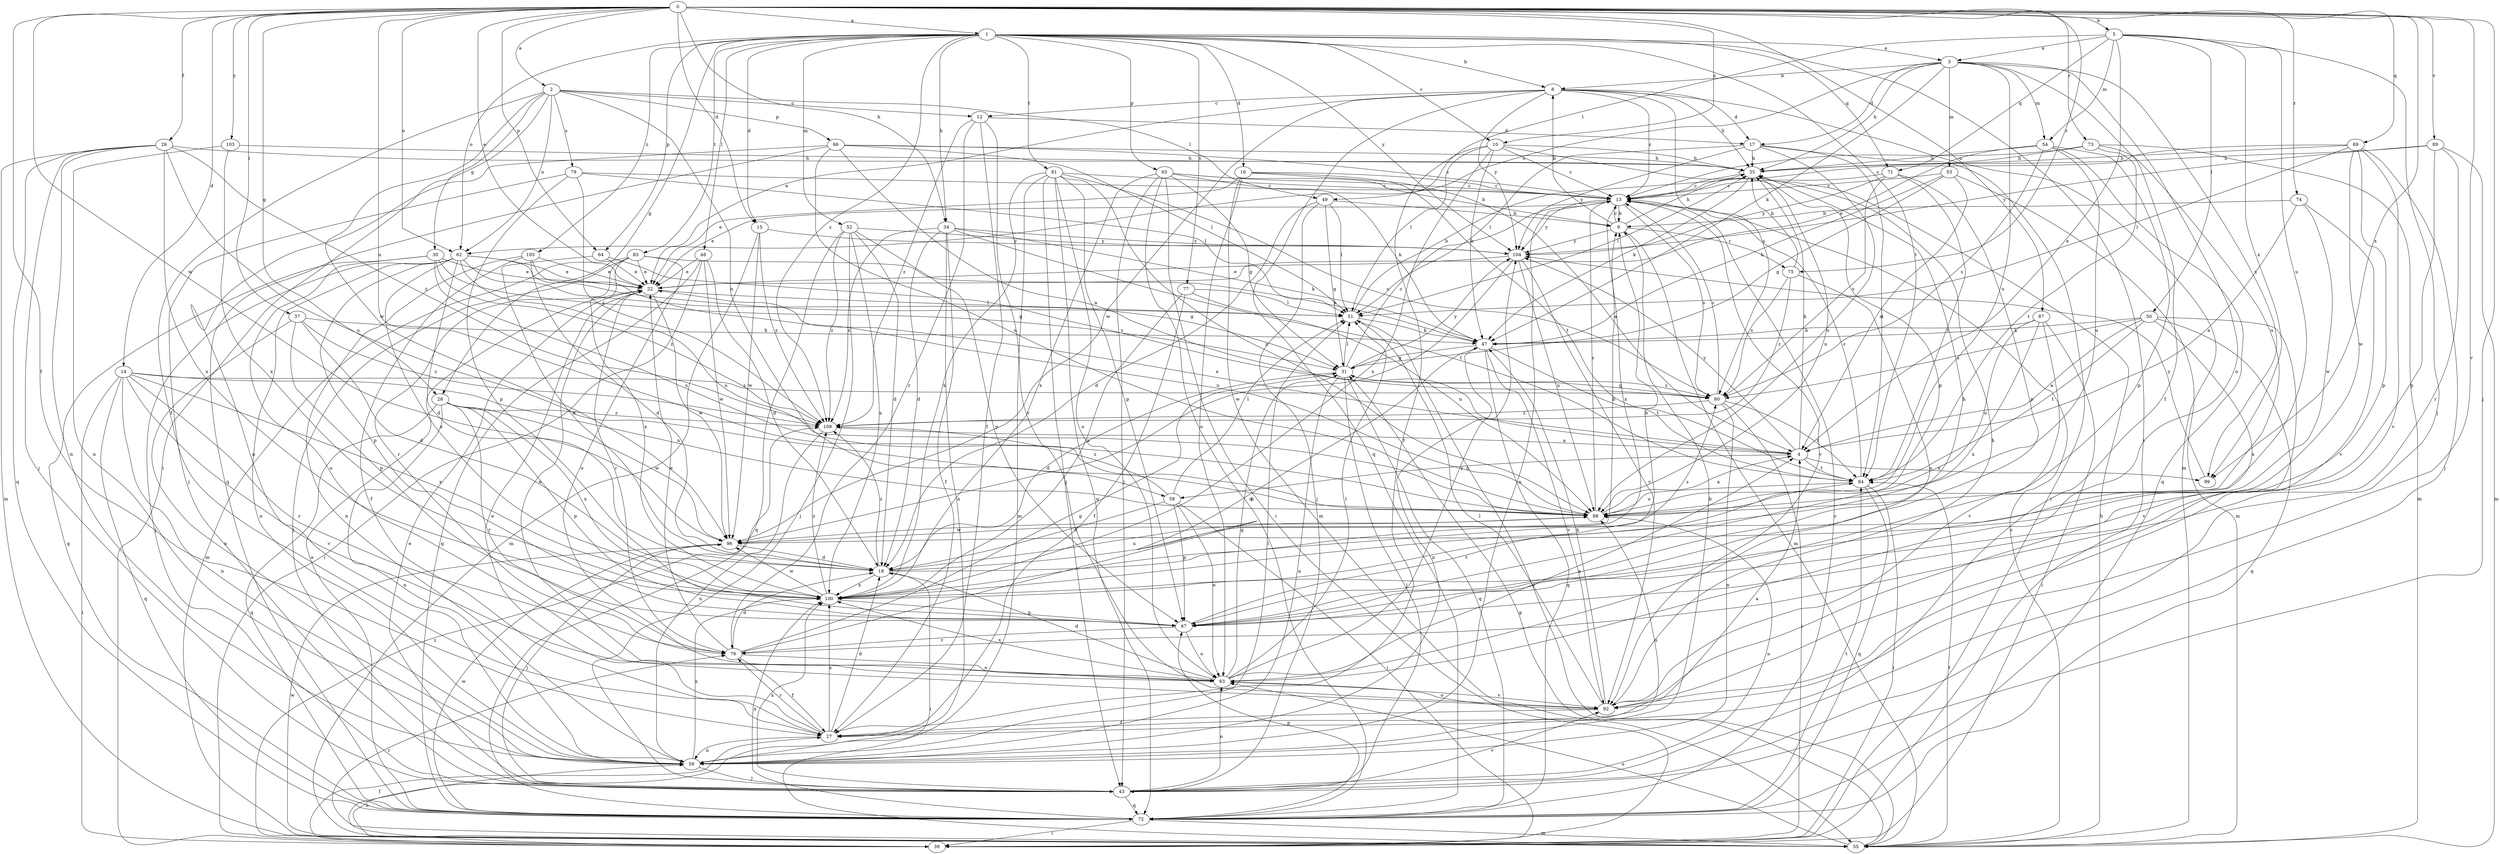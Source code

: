strict digraph  {
0;
1;
2;
3;
4;
5;
8;
9;
10;
12;
13;
14;
15;
16;
17;
18;
22;
26;
27;
28;
30;
31;
34;
35;
37;
39;
43;
47;
48;
49;
50;
51;
52;
53;
54;
55;
58;
59;
62;
63;
64;
65;
66;
67;
69;
71;
72;
73;
74;
75;
76;
77;
79;
80;
81;
83;
84;
87;
88;
89;
92;
96;
99;
100;
103;
104;
105;
109;
0 -> 1  [label=a];
0 -> 2  [label=a];
0 -> 5  [label=b];
0 -> 10  [label=c];
0 -> 14  [label=d];
0 -> 15  [label=d];
0 -> 22  [label=e];
0 -> 26  [label=f];
0 -> 27  [label=f];
0 -> 28  [label=g];
0 -> 34  [label=h];
0 -> 37  [label=i];
0 -> 43  [label=j];
0 -> 62  [label=o];
0 -> 64  [label=p];
0 -> 69  [label=q];
0 -> 73  [label=r];
0 -> 74  [label=r];
0 -> 75  [label=r];
0 -> 87  [label=u];
0 -> 88  [label=u];
0 -> 89  [label=v];
0 -> 92  [label=v];
0 -> 96  [label=w];
0 -> 99  [label=x];
0 -> 103  [label=y];
1 -> 3  [label=a];
1 -> 8  [label=b];
1 -> 10  [label=c];
1 -> 15  [label=d];
1 -> 16  [label=d];
1 -> 28  [label=g];
1 -> 34  [label=h];
1 -> 39  [label=i];
1 -> 48  [label=l];
1 -> 52  [label=m];
1 -> 62  [label=o];
1 -> 64  [label=p];
1 -> 65  [label=p];
1 -> 71  [label=q];
1 -> 77  [label=s];
1 -> 81  [label=t];
1 -> 83  [label=t];
1 -> 84  [label=t];
1 -> 104  [label=y];
1 -> 105  [label=z];
1 -> 109  [label=z];
2 -> 12  [label=c];
2 -> 27  [label=f];
2 -> 30  [label=g];
2 -> 39  [label=i];
2 -> 49  [label=l];
2 -> 58  [label=n];
2 -> 62  [label=o];
2 -> 66  [label=p];
2 -> 79  [label=s];
2 -> 96  [label=w];
3 -> 8  [label=b];
3 -> 17  [label=d];
3 -> 27  [label=f];
3 -> 35  [label=h];
3 -> 47  [label=k];
3 -> 53  [label=m];
3 -> 54  [label=m];
3 -> 62  [label=o];
3 -> 63  [label=o];
3 -> 88  [label=u];
3 -> 99  [label=x];
4 -> 22  [label=e];
4 -> 35  [label=h];
4 -> 58  [label=n];
4 -> 84  [label=t];
4 -> 99  [label=x];
4 -> 104  [label=y];
5 -> 3  [label=a];
5 -> 4  [label=a];
5 -> 43  [label=j];
5 -> 49  [label=l];
5 -> 50  [label=l];
5 -> 54  [label=m];
5 -> 71  [label=q];
5 -> 88  [label=u];
5 -> 99  [label=x];
8 -> 12  [label=c];
8 -> 13  [label=c];
8 -> 17  [label=d];
8 -> 22  [label=e];
8 -> 35  [label=h];
8 -> 55  [label=m];
8 -> 72  [label=q];
8 -> 80  [label=s];
8 -> 96  [label=w];
8 -> 104  [label=y];
9 -> 8  [label=b];
9 -> 13  [label=c];
9 -> 35  [label=h];
9 -> 55  [label=m];
9 -> 75  [label=r];
9 -> 104  [label=y];
10 -> 13  [label=c];
10 -> 27  [label=f];
10 -> 35  [label=h];
10 -> 47  [label=k];
10 -> 51  [label=l];
10 -> 67  [label=p];
10 -> 100  [label=x];
12 -> 17  [label=d];
12 -> 27  [label=f];
12 -> 76  [label=r];
12 -> 92  [label=v];
12 -> 109  [label=z];
13 -> 9  [label=b];
13 -> 22  [label=e];
13 -> 59  [label=n];
13 -> 80  [label=s];
13 -> 92  [label=v];
13 -> 100  [label=x];
13 -> 104  [label=y];
14 -> 39  [label=i];
14 -> 59  [label=n];
14 -> 72  [label=q];
14 -> 76  [label=r];
14 -> 80  [label=s];
14 -> 88  [label=u];
14 -> 92  [label=v];
14 -> 100  [label=x];
15 -> 55  [label=m];
15 -> 96  [label=w];
15 -> 104  [label=y];
15 -> 109  [label=z];
16 -> 4  [label=a];
16 -> 13  [label=c];
16 -> 22  [label=e];
16 -> 55  [label=m];
16 -> 63  [label=o];
16 -> 84  [label=t];
17 -> 35  [label=h];
17 -> 39  [label=i];
17 -> 51  [label=l];
17 -> 84  [label=t];
17 -> 88  [label=u];
17 -> 104  [label=y];
18 -> 9  [label=b];
18 -> 39  [label=i];
18 -> 80  [label=s];
18 -> 88  [label=u];
18 -> 100  [label=x];
18 -> 109  [label=z];
22 -> 51  [label=l];
22 -> 76  [label=r];
22 -> 96  [label=w];
26 -> 35  [label=h];
26 -> 43  [label=j];
26 -> 55  [label=m];
26 -> 59  [label=n];
26 -> 72  [label=q];
26 -> 88  [label=u];
26 -> 100  [label=x];
26 -> 109  [label=z];
27 -> 4  [label=a];
27 -> 18  [label=d];
27 -> 22  [label=e];
27 -> 59  [label=n];
27 -> 76  [label=r];
27 -> 100  [label=x];
28 -> 59  [label=n];
28 -> 67  [label=p];
28 -> 72  [label=q];
28 -> 76  [label=r];
28 -> 96  [label=w];
28 -> 100  [label=x];
28 -> 109  [label=z];
30 -> 22  [label=e];
30 -> 31  [label=g];
30 -> 63  [label=o];
30 -> 72  [label=q];
30 -> 88  [label=u];
30 -> 109  [label=z];
31 -> 13  [label=c];
31 -> 18  [label=d];
31 -> 43  [label=j];
31 -> 51  [label=l];
31 -> 59  [label=n];
31 -> 72  [label=q];
31 -> 80  [label=s];
31 -> 104  [label=y];
34 -> 18  [label=d];
34 -> 27  [label=f];
34 -> 47  [label=k];
34 -> 59  [label=n];
34 -> 84  [label=t];
34 -> 104  [label=y];
34 -> 109  [label=z];
35 -> 13  [label=c];
35 -> 47  [label=k];
35 -> 51  [label=l];
35 -> 88  [label=u];
37 -> 18  [label=d];
37 -> 47  [label=k];
37 -> 59  [label=n];
37 -> 67  [label=p];
37 -> 109  [label=z];
39 -> 27  [label=f];
39 -> 109  [label=z];
43 -> 22  [label=e];
43 -> 63  [label=o];
43 -> 72  [label=q];
43 -> 88  [label=u];
43 -> 92  [label=v];
43 -> 100  [label=x];
47 -> 31  [label=g];
47 -> 59  [label=n];
47 -> 72  [label=q];
47 -> 84  [label=t];
47 -> 92  [label=v];
48 -> 18  [label=d];
48 -> 22  [label=e];
48 -> 39  [label=i];
48 -> 72  [label=q];
48 -> 96  [label=w];
49 -> 9  [label=b];
49 -> 18  [label=d];
49 -> 31  [label=g];
49 -> 43  [label=j];
49 -> 51  [label=l];
50 -> 4  [label=a];
50 -> 47  [label=k];
50 -> 72  [label=q];
50 -> 80  [label=s];
50 -> 84  [label=t];
50 -> 92  [label=v];
50 -> 100  [label=x];
51 -> 35  [label=h];
51 -> 47  [label=k];
52 -> 18  [label=d];
52 -> 43  [label=j];
52 -> 67  [label=p];
52 -> 72  [label=q];
52 -> 100  [label=x];
52 -> 104  [label=y];
52 -> 109  [label=z];
53 -> 4  [label=a];
53 -> 13  [label=c];
53 -> 31  [label=g];
53 -> 47  [label=k];
53 -> 55  [label=m];
54 -> 22  [label=e];
54 -> 35  [label=h];
54 -> 67  [label=p];
54 -> 72  [label=q];
54 -> 80  [label=s];
54 -> 88  [label=u];
55 -> 13  [label=c];
55 -> 31  [label=g];
55 -> 35  [label=h];
55 -> 51  [label=l];
55 -> 59  [label=n];
55 -> 63  [label=o];
55 -> 76  [label=r];
55 -> 84  [label=t];
55 -> 96  [label=w];
58 -> 18  [label=d];
58 -> 39  [label=i];
58 -> 51  [label=l];
58 -> 63  [label=o];
58 -> 67  [label=p];
58 -> 109  [label=z];
59 -> 9  [label=b];
59 -> 43  [label=j];
59 -> 51  [label=l];
59 -> 88  [label=u];
59 -> 100  [label=x];
62 -> 18  [label=d];
62 -> 22  [label=e];
62 -> 31  [label=g];
62 -> 43  [label=j];
62 -> 51  [label=l];
62 -> 59  [label=n];
62 -> 67  [label=p];
62 -> 88  [label=u];
62 -> 100  [label=x];
63 -> 4  [label=a];
63 -> 18  [label=d];
63 -> 22  [label=e];
63 -> 31  [label=g];
63 -> 51  [label=l];
63 -> 92  [label=v];
63 -> 100  [label=x];
63 -> 104  [label=y];
64 -> 18  [label=d];
64 -> 22  [label=e];
64 -> 80  [label=s];
65 -> 9  [label=b];
65 -> 13  [label=c];
65 -> 31  [label=g];
65 -> 39  [label=i];
65 -> 43  [label=j];
65 -> 47  [label=k];
65 -> 72  [label=q];
65 -> 100  [label=x];
66 -> 4  [label=a];
66 -> 13  [label=c];
66 -> 35  [label=h];
66 -> 51  [label=l];
66 -> 59  [label=n];
66 -> 72  [label=q];
66 -> 88  [label=u];
67 -> 35  [label=h];
67 -> 63  [label=o];
67 -> 76  [label=r];
67 -> 84  [label=t];
69 -> 13  [label=c];
69 -> 35  [label=h];
69 -> 43  [label=j];
69 -> 51  [label=l];
69 -> 67  [label=p];
69 -> 92  [label=v];
69 -> 96  [label=w];
71 -> 13  [label=c];
71 -> 67  [label=p];
71 -> 80  [label=s];
71 -> 84  [label=t];
71 -> 104  [label=y];
72 -> 13  [label=c];
72 -> 22  [label=e];
72 -> 39  [label=i];
72 -> 55  [label=m];
72 -> 67  [label=p];
72 -> 84  [label=t];
72 -> 96  [label=w];
72 -> 100  [label=x];
73 -> 13  [label=c];
73 -> 35  [label=h];
73 -> 55  [label=m];
73 -> 84  [label=t];
73 -> 88  [label=u];
74 -> 4  [label=a];
74 -> 9  [label=b];
74 -> 92  [label=v];
74 -> 96  [label=w];
75 -> 35  [label=h];
75 -> 63  [label=o];
75 -> 80  [label=s];
75 -> 109  [label=z];
76 -> 18  [label=d];
76 -> 22  [label=e];
76 -> 27  [label=f];
76 -> 31  [label=g];
76 -> 47  [label=k];
76 -> 63  [label=o];
77 -> 27  [label=f];
77 -> 51  [label=l];
77 -> 88  [label=u];
77 -> 100  [label=x];
79 -> 13  [label=c];
79 -> 43  [label=j];
79 -> 51  [label=l];
79 -> 67  [label=p];
79 -> 109  [label=z];
80 -> 13  [label=c];
80 -> 31  [label=g];
80 -> 39  [label=i];
80 -> 59  [label=n];
80 -> 84  [label=t];
80 -> 109  [label=z];
81 -> 13  [label=c];
81 -> 43  [label=j];
81 -> 55  [label=m];
81 -> 63  [label=o];
81 -> 67  [label=p];
81 -> 72  [label=q];
81 -> 80  [label=s];
81 -> 88  [label=u];
81 -> 100  [label=x];
83 -> 22  [label=e];
83 -> 43  [label=j];
83 -> 47  [label=k];
83 -> 55  [label=m];
83 -> 63  [label=o];
83 -> 76  [label=r];
83 -> 100  [label=x];
84 -> 13  [label=c];
84 -> 39  [label=i];
84 -> 72  [label=q];
84 -> 88  [label=u];
87 -> 39  [label=i];
87 -> 47  [label=k];
87 -> 88  [label=u];
87 -> 92  [label=v];
87 -> 100  [label=x];
88 -> 4  [label=a];
88 -> 13  [label=c];
88 -> 96  [label=w];
89 -> 35  [label=h];
89 -> 55  [label=m];
89 -> 67  [label=p];
89 -> 76  [label=r];
89 -> 104  [label=y];
92 -> 27  [label=f];
92 -> 35  [label=h];
92 -> 47  [label=k];
92 -> 51  [label=l];
92 -> 63  [label=o];
96 -> 18  [label=d];
96 -> 43  [label=j];
99 -> 104  [label=y];
100 -> 9  [label=b];
100 -> 67  [label=p];
100 -> 96  [label=w];
100 -> 109  [label=z];
103 -> 35  [label=h];
103 -> 59  [label=n];
103 -> 100  [label=x];
104 -> 22  [label=e];
104 -> 88  [label=u];
104 -> 92  [label=v];
104 -> 96  [label=w];
105 -> 18  [label=d];
105 -> 22  [label=e];
105 -> 27  [label=f];
105 -> 59  [label=n];
105 -> 88  [label=u];
109 -> 4  [label=a];
109 -> 59  [label=n];
}

